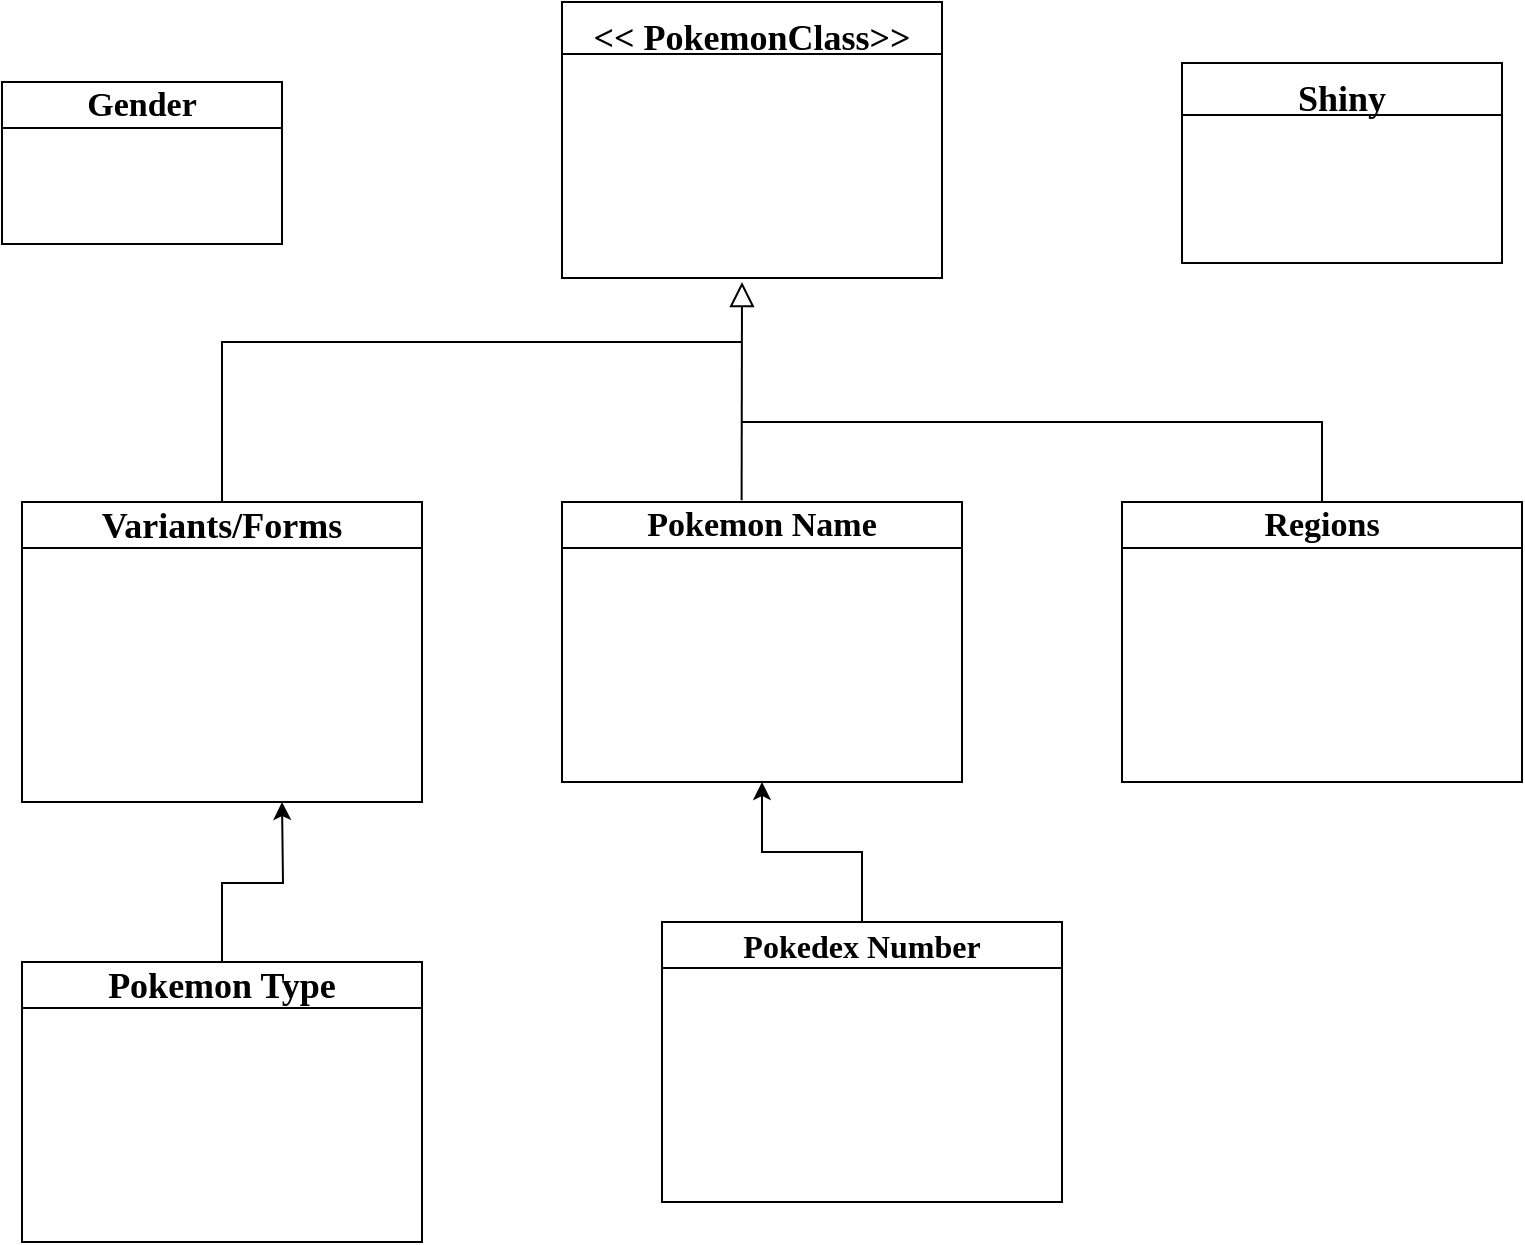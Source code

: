 <mxfile version="24.7.17">
  <diagram id="C5RBs43oDa-KdzZeNtuy" name="Page-1">
    <mxGraphModel dx="1057" dy="595" grid="1" gridSize="10" guides="1" tooltips="1" connect="1" arrows="1" fold="1" page="1" pageScale="1" pageWidth="827" pageHeight="1169" math="0" shadow="0">
      <root>
        <mxCell id="WIyWlLk6GJQsqaUBKTNV-0" />
        <mxCell id="WIyWlLk6GJQsqaUBKTNV-1" parent="WIyWlLk6GJQsqaUBKTNV-0" />
        <mxCell id="zkfFHV4jXpPFQw0GAbJ--0" value="&lt;&lt; PokemonClass&gt;&gt;" style="swimlane;align=center;verticalAlign=top;childLayout=stackLayout;horizontal=1;startSize=26;horizontalStack=0;resizeParent=1;resizeLast=0;collapsible=1;marginBottom=0;rounded=0;shadow=0;strokeWidth=1;fontStyle=1;fontFamily=Times New Roman;fontSize=18;" parent="WIyWlLk6GJQsqaUBKTNV-1" vertex="1">
          <mxGeometry x="310" y="40" width="190" height="138" as="geometry">
            <mxRectangle x="220" y="120" width="160" height="26" as="alternateBounds" />
          </mxGeometry>
        </mxCell>
        <mxCell id="zkfFHV4jXpPFQw0GAbJ--16" value="" style="endArrow=block;endSize=10;endFill=0;shadow=0;strokeWidth=1;rounded=0;elbow=vertical;exitX=0.449;exitY=-0.006;exitDx=0;exitDy=0;exitPerimeter=0;" parent="WIyWlLk6GJQsqaUBKTNV-1" source="UB_fQPvk6vFBnhoVRTc--5" edge="1">
          <mxGeometry width="160" relative="1" as="geometry">
            <mxPoint x="410" y="290" as="sourcePoint" />
            <mxPoint x="400" y="180" as="targetPoint" />
          </mxGeometry>
        </mxCell>
        <mxCell id="zkfFHV4jXpPFQw0GAbJ--17" value="Shiny" style="swimlane;fontStyle=1;align=center;verticalAlign=top;childLayout=stackLayout;horizontal=1;startSize=26;horizontalStack=0;resizeParent=1;resizeLast=0;collapsible=1;marginBottom=0;rounded=0;shadow=0;strokeWidth=1;fontSize=18;fontFamily=Times New Roman;" parent="WIyWlLk6GJQsqaUBKTNV-1" vertex="1">
          <mxGeometry x="620" y="70.5" width="160" height="100" as="geometry">
            <mxRectangle x="550" y="140" width="160" height="26" as="alternateBounds" />
          </mxGeometry>
        </mxCell>
        <mxCell id="UB_fQPvk6vFBnhoVRTc--4" value="&lt;font face=&quot;Times New Roman&quot; style=&quot;font-size: 17px;&quot;&gt;Gender&lt;/font&gt;" style="swimlane;whiteSpace=wrap;html=1;" vertex="1" parent="WIyWlLk6GJQsqaUBKTNV-1">
          <mxGeometry x="30" y="80" width="140" height="81" as="geometry" />
        </mxCell>
        <mxCell id="UB_fQPvk6vFBnhoVRTc--5" value="&lt;font face=&quot;Times New Roman&quot; style=&quot;font-size: 17px;&quot;&gt;Pokemon Name&lt;/font&gt;" style="swimlane;whiteSpace=wrap;html=1;startSize=23;" vertex="1" parent="WIyWlLk6GJQsqaUBKTNV-1">
          <mxGeometry x="310" y="290" width="200" height="140" as="geometry" />
        </mxCell>
        <mxCell id="UB_fQPvk6vFBnhoVRTc--21" style="edgeStyle=orthogonalEdgeStyle;rounded=0;orthogonalLoop=1;jettySize=auto;html=1;exitX=0.5;exitY=0;exitDx=0;exitDy=0;entryX=0.5;entryY=1;entryDx=0;entryDy=0;" edge="1" parent="WIyWlLk6GJQsqaUBKTNV-1" source="UB_fQPvk6vFBnhoVRTc--10" target="UB_fQPvk6vFBnhoVRTc--5">
          <mxGeometry relative="1" as="geometry" />
        </mxCell>
        <mxCell id="UB_fQPvk6vFBnhoVRTc--10" value="&lt;font style=&quot;font-size: 16px;&quot; face=&quot;Times New Roman&quot;&gt;Pokedex Number&lt;/font&gt;" style="swimlane;whiteSpace=wrap;html=1;" vertex="1" parent="WIyWlLk6GJQsqaUBKTNV-1">
          <mxGeometry x="360" y="500" width="200" height="140" as="geometry" />
        </mxCell>
        <mxCell id="UB_fQPvk6vFBnhoVRTc--12" value="&lt;font style=&quot;font-size: 17px;&quot; face=&quot;Times New Roman&quot;&gt;Regions&lt;/font&gt;" style="swimlane;whiteSpace=wrap;html=1;startSize=23;" vertex="1" parent="WIyWlLk6GJQsqaUBKTNV-1">
          <mxGeometry x="590" y="290" width="200" height="140" as="geometry" />
        </mxCell>
        <mxCell id="UB_fQPvk6vFBnhoVRTc--23" value="" style="endArrow=none;html=1;rounded=0;exitX=0.5;exitY=0;exitDx=0;exitDy=0;" edge="1" parent="WIyWlLk6GJQsqaUBKTNV-1" source="UB_fQPvk6vFBnhoVRTc--12">
          <mxGeometry width="50" height="50" relative="1" as="geometry">
            <mxPoint x="770" y="220" as="sourcePoint" />
            <mxPoint x="400" y="250" as="targetPoint" />
            <Array as="points">
              <mxPoint x="690" y="250" />
            </Array>
          </mxGeometry>
        </mxCell>
        <mxCell id="UB_fQPvk6vFBnhoVRTc--24" value="&lt;font style=&quot;font-size: 18px;&quot; face=&quot;Times New Roman&quot;&gt;Variants/Forms&lt;/font&gt;" style="swimlane;whiteSpace=wrap;html=1;" vertex="1" parent="WIyWlLk6GJQsqaUBKTNV-1">
          <mxGeometry x="40" y="290" width="200" height="150" as="geometry" />
        </mxCell>
        <mxCell id="UB_fQPvk6vFBnhoVRTc--25" value="" style="endArrow=none;html=1;rounded=0;entryX=0.5;entryY=0;entryDx=0;entryDy=0;" edge="1" parent="WIyWlLk6GJQsqaUBKTNV-1" target="UB_fQPvk6vFBnhoVRTc--24">
          <mxGeometry width="50" height="50" relative="1" as="geometry">
            <mxPoint x="400" y="210" as="sourcePoint" />
            <mxPoint x="480" y="280" as="targetPoint" />
            <Array as="points">
              <mxPoint x="140" y="210" />
            </Array>
          </mxGeometry>
        </mxCell>
        <mxCell id="UB_fQPvk6vFBnhoVRTc--28" style="edgeStyle=orthogonalEdgeStyle;rounded=0;orthogonalLoop=1;jettySize=auto;html=1;exitX=0.5;exitY=0;exitDx=0;exitDy=0;" edge="1" parent="WIyWlLk6GJQsqaUBKTNV-1" source="UB_fQPvk6vFBnhoVRTc--26">
          <mxGeometry relative="1" as="geometry">
            <mxPoint x="170" y="440" as="targetPoint" />
          </mxGeometry>
        </mxCell>
        <mxCell id="UB_fQPvk6vFBnhoVRTc--26" value="&lt;font style=&quot;font-size: 18px;&quot; face=&quot;Times New Roman&quot;&gt;Pokemon Type&lt;/font&gt;" style="swimlane;whiteSpace=wrap;html=1;" vertex="1" parent="WIyWlLk6GJQsqaUBKTNV-1">
          <mxGeometry x="40" y="520" width="200" height="140" as="geometry" />
        </mxCell>
      </root>
    </mxGraphModel>
  </diagram>
</mxfile>
